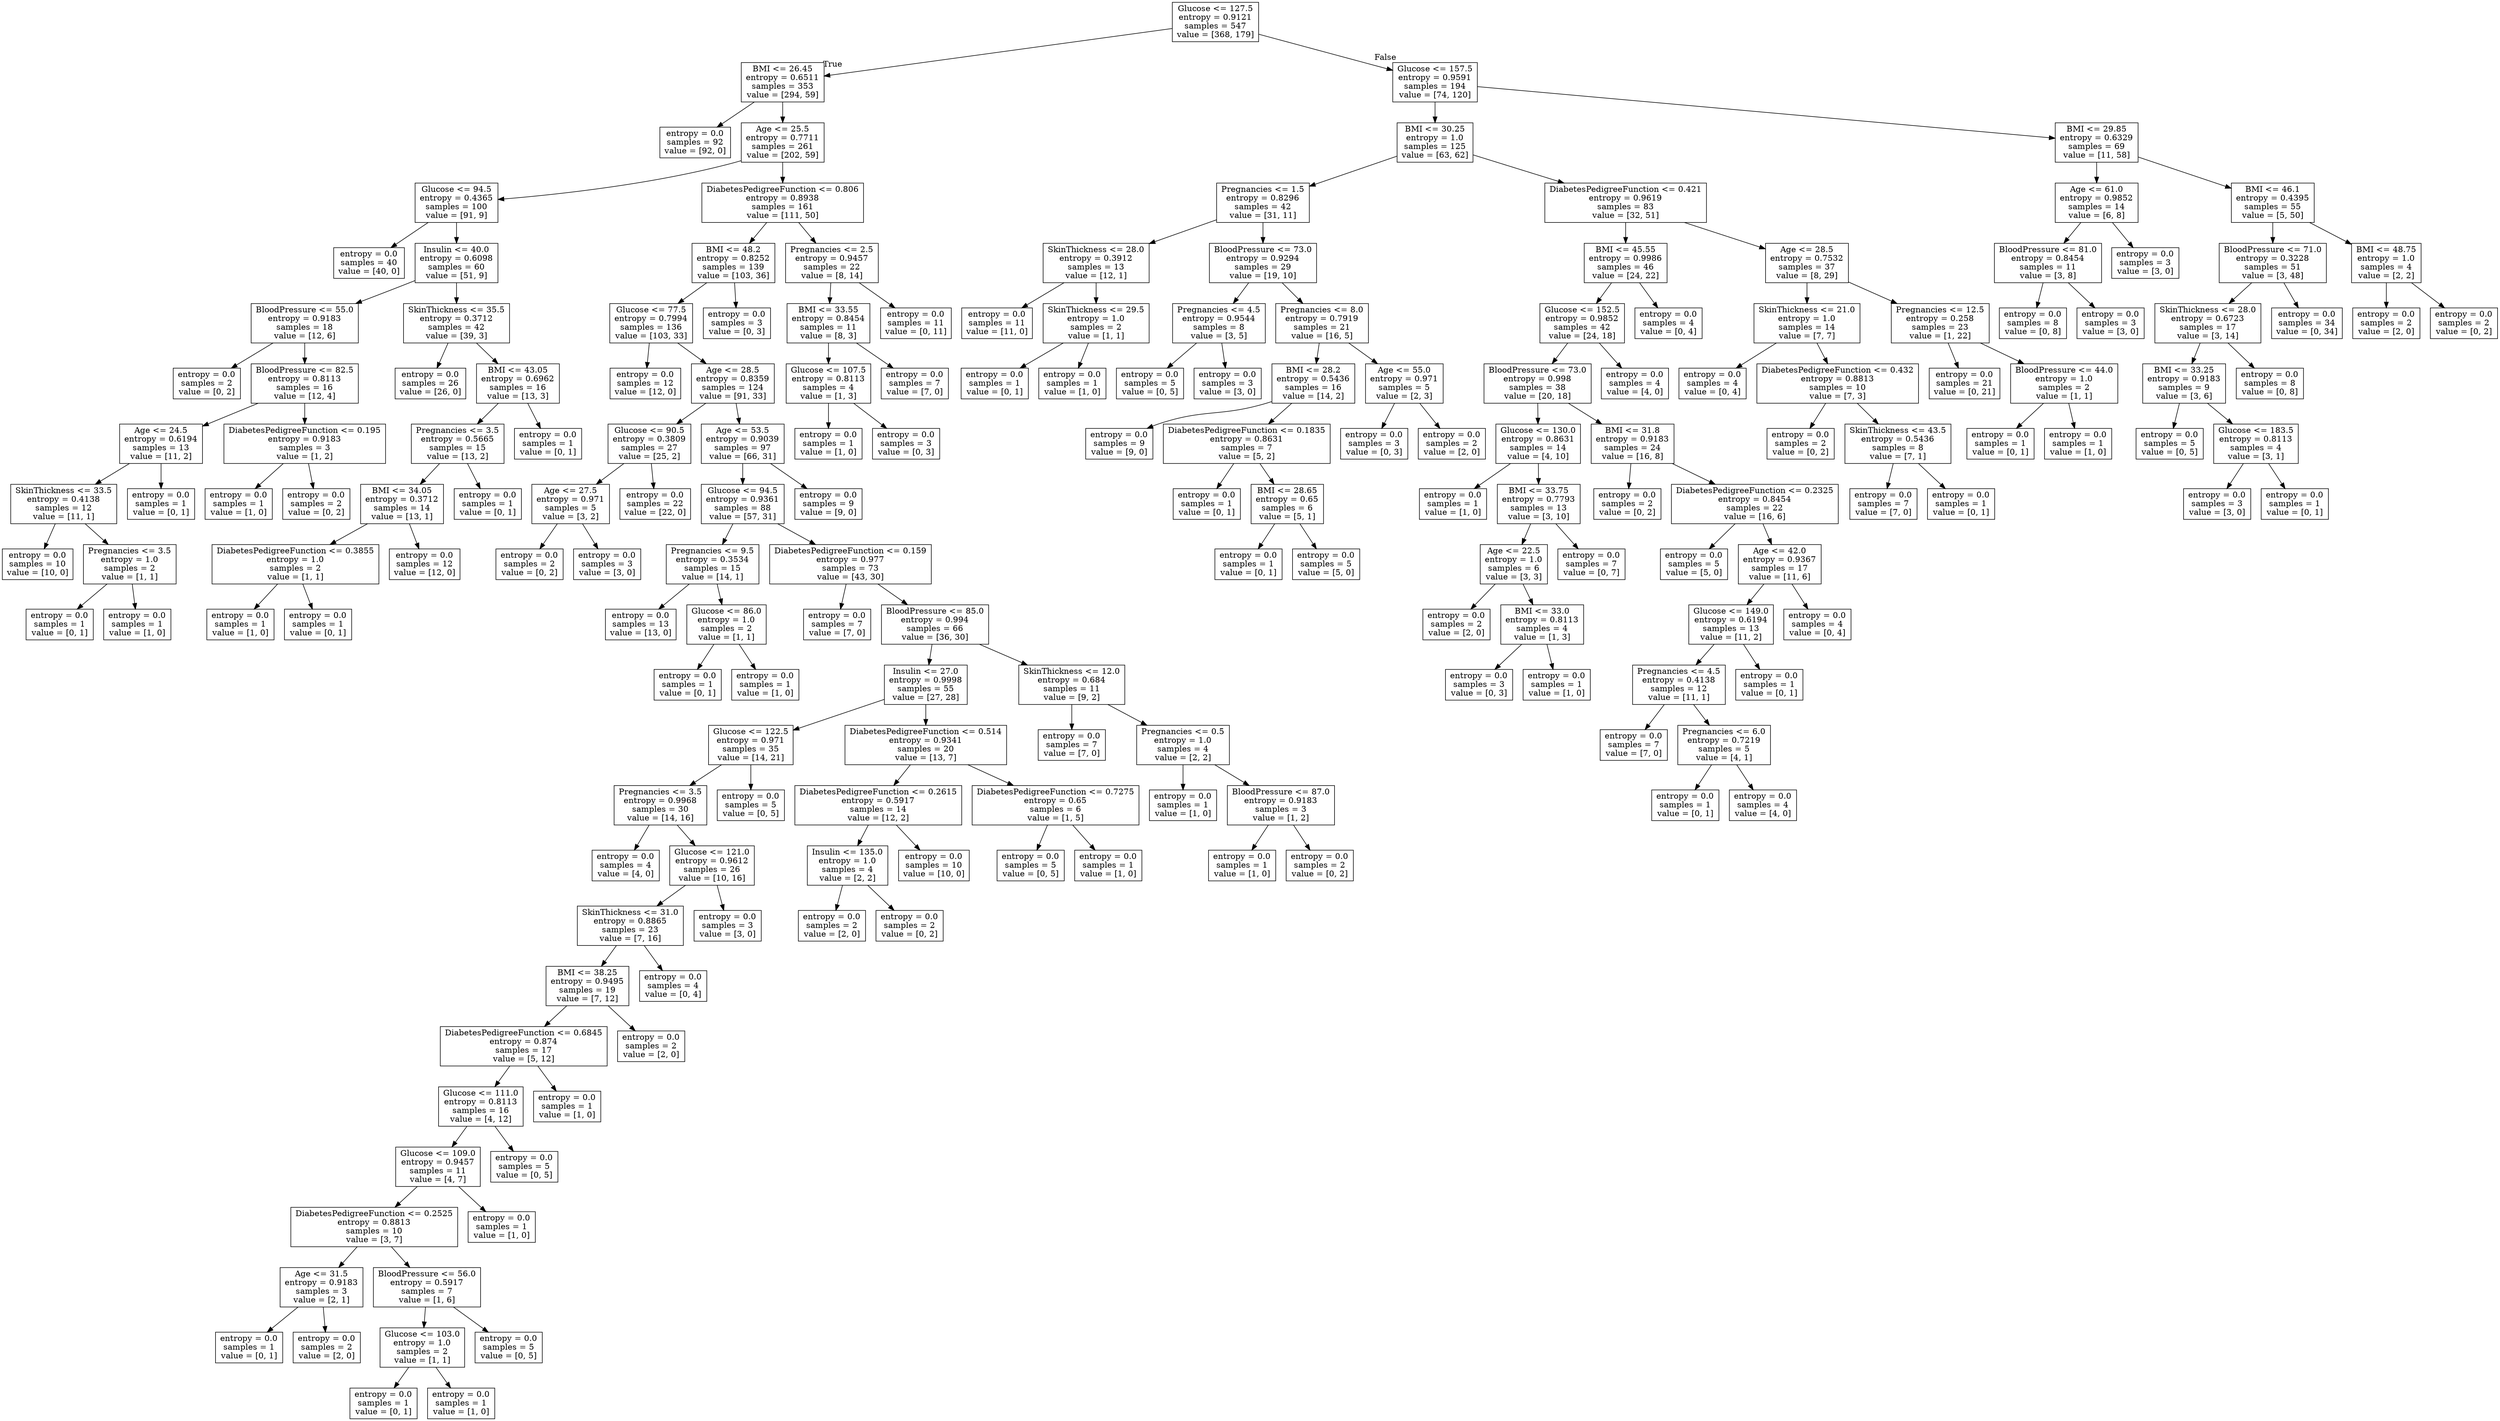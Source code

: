 digraph Tree {
node [shape=box] ;
0 [label="Glucose <= 127.5\nentropy = 0.9121\nsamples = 547\nvalue = [368, 179]"] ;
1 [label="BMI <= 26.45\nentropy = 0.6511\nsamples = 353\nvalue = [294, 59]"] ;
0 -> 1 [labeldistance=2.5, labelangle=45, headlabel="True"] ;
2 [label="entropy = 0.0\nsamples = 92\nvalue = [92, 0]"] ;
1 -> 2 ;
3 [label="Age <= 25.5\nentropy = 0.7711\nsamples = 261\nvalue = [202, 59]"] ;
1 -> 3 ;
4 [label="Glucose <= 94.5\nentropy = 0.4365\nsamples = 100\nvalue = [91, 9]"] ;
3 -> 4 ;
5 [label="entropy = 0.0\nsamples = 40\nvalue = [40, 0]"] ;
4 -> 5 ;
6 [label="Insulin <= 40.0\nentropy = 0.6098\nsamples = 60\nvalue = [51, 9]"] ;
4 -> 6 ;
7 [label="BloodPressure <= 55.0\nentropy = 0.9183\nsamples = 18\nvalue = [12, 6]"] ;
6 -> 7 ;
8 [label="entropy = 0.0\nsamples = 2\nvalue = [0, 2]"] ;
7 -> 8 ;
9 [label="BloodPressure <= 82.5\nentropy = 0.8113\nsamples = 16\nvalue = [12, 4]"] ;
7 -> 9 ;
10 [label="Age <= 24.5\nentropy = 0.6194\nsamples = 13\nvalue = [11, 2]"] ;
9 -> 10 ;
11 [label="SkinThickness <= 33.5\nentropy = 0.4138\nsamples = 12\nvalue = [11, 1]"] ;
10 -> 11 ;
12 [label="entropy = 0.0\nsamples = 10\nvalue = [10, 0]"] ;
11 -> 12 ;
13 [label="Pregnancies <= 3.5\nentropy = 1.0\nsamples = 2\nvalue = [1, 1]"] ;
11 -> 13 ;
14 [label="entropy = 0.0\nsamples = 1\nvalue = [0, 1]"] ;
13 -> 14 ;
15 [label="entropy = 0.0\nsamples = 1\nvalue = [1, 0]"] ;
13 -> 15 ;
16 [label="entropy = 0.0\nsamples = 1\nvalue = [0, 1]"] ;
10 -> 16 ;
17 [label="DiabetesPedigreeFunction <= 0.195\nentropy = 0.9183\nsamples = 3\nvalue = [1, 2]"] ;
9 -> 17 ;
18 [label="entropy = 0.0\nsamples = 1\nvalue = [1, 0]"] ;
17 -> 18 ;
19 [label="entropy = 0.0\nsamples = 2\nvalue = [0, 2]"] ;
17 -> 19 ;
20 [label="SkinThickness <= 35.5\nentropy = 0.3712\nsamples = 42\nvalue = [39, 3]"] ;
6 -> 20 ;
21 [label="entropy = 0.0\nsamples = 26\nvalue = [26, 0]"] ;
20 -> 21 ;
22 [label="BMI <= 43.05\nentropy = 0.6962\nsamples = 16\nvalue = [13, 3]"] ;
20 -> 22 ;
23 [label="Pregnancies <= 3.5\nentropy = 0.5665\nsamples = 15\nvalue = [13, 2]"] ;
22 -> 23 ;
24 [label="BMI <= 34.05\nentropy = 0.3712\nsamples = 14\nvalue = [13, 1]"] ;
23 -> 24 ;
25 [label="DiabetesPedigreeFunction <= 0.3855\nentropy = 1.0\nsamples = 2\nvalue = [1, 1]"] ;
24 -> 25 ;
26 [label="entropy = 0.0\nsamples = 1\nvalue = [1, 0]"] ;
25 -> 26 ;
27 [label="entropy = 0.0\nsamples = 1\nvalue = [0, 1]"] ;
25 -> 27 ;
28 [label="entropy = 0.0\nsamples = 12\nvalue = [12, 0]"] ;
24 -> 28 ;
29 [label="entropy = 0.0\nsamples = 1\nvalue = [0, 1]"] ;
23 -> 29 ;
30 [label="entropy = 0.0\nsamples = 1\nvalue = [0, 1]"] ;
22 -> 30 ;
31 [label="DiabetesPedigreeFunction <= 0.806\nentropy = 0.8938\nsamples = 161\nvalue = [111, 50]"] ;
3 -> 31 ;
32 [label="BMI <= 48.2\nentropy = 0.8252\nsamples = 139\nvalue = [103, 36]"] ;
31 -> 32 ;
33 [label="Glucose <= 77.5\nentropy = 0.7994\nsamples = 136\nvalue = [103, 33]"] ;
32 -> 33 ;
34 [label="entropy = 0.0\nsamples = 12\nvalue = [12, 0]"] ;
33 -> 34 ;
35 [label="Age <= 28.5\nentropy = 0.8359\nsamples = 124\nvalue = [91, 33]"] ;
33 -> 35 ;
36 [label="Glucose <= 90.5\nentropy = 0.3809\nsamples = 27\nvalue = [25, 2]"] ;
35 -> 36 ;
37 [label="Age <= 27.5\nentropy = 0.971\nsamples = 5\nvalue = [3, 2]"] ;
36 -> 37 ;
38 [label="entropy = 0.0\nsamples = 2\nvalue = [0, 2]"] ;
37 -> 38 ;
39 [label="entropy = 0.0\nsamples = 3\nvalue = [3, 0]"] ;
37 -> 39 ;
40 [label="entropy = 0.0\nsamples = 22\nvalue = [22, 0]"] ;
36 -> 40 ;
41 [label="Age <= 53.5\nentropy = 0.9039\nsamples = 97\nvalue = [66, 31]"] ;
35 -> 41 ;
42 [label="Glucose <= 94.5\nentropy = 0.9361\nsamples = 88\nvalue = [57, 31]"] ;
41 -> 42 ;
43 [label="Pregnancies <= 9.5\nentropy = 0.3534\nsamples = 15\nvalue = [14, 1]"] ;
42 -> 43 ;
44 [label="entropy = 0.0\nsamples = 13\nvalue = [13, 0]"] ;
43 -> 44 ;
45 [label="Glucose <= 86.0\nentropy = 1.0\nsamples = 2\nvalue = [1, 1]"] ;
43 -> 45 ;
46 [label="entropy = 0.0\nsamples = 1\nvalue = [0, 1]"] ;
45 -> 46 ;
47 [label="entropy = 0.0\nsamples = 1\nvalue = [1, 0]"] ;
45 -> 47 ;
48 [label="DiabetesPedigreeFunction <= 0.159\nentropy = 0.977\nsamples = 73\nvalue = [43, 30]"] ;
42 -> 48 ;
49 [label="entropy = 0.0\nsamples = 7\nvalue = [7, 0]"] ;
48 -> 49 ;
50 [label="BloodPressure <= 85.0\nentropy = 0.994\nsamples = 66\nvalue = [36, 30]"] ;
48 -> 50 ;
51 [label="Insulin <= 27.0\nentropy = 0.9998\nsamples = 55\nvalue = [27, 28]"] ;
50 -> 51 ;
52 [label="Glucose <= 122.5\nentropy = 0.971\nsamples = 35\nvalue = [14, 21]"] ;
51 -> 52 ;
53 [label="Pregnancies <= 3.5\nentropy = 0.9968\nsamples = 30\nvalue = [14, 16]"] ;
52 -> 53 ;
54 [label="entropy = 0.0\nsamples = 4\nvalue = [4, 0]"] ;
53 -> 54 ;
55 [label="Glucose <= 121.0\nentropy = 0.9612\nsamples = 26\nvalue = [10, 16]"] ;
53 -> 55 ;
56 [label="SkinThickness <= 31.0\nentropy = 0.8865\nsamples = 23\nvalue = [7, 16]"] ;
55 -> 56 ;
57 [label="BMI <= 38.25\nentropy = 0.9495\nsamples = 19\nvalue = [7, 12]"] ;
56 -> 57 ;
58 [label="DiabetesPedigreeFunction <= 0.6845\nentropy = 0.874\nsamples = 17\nvalue = [5, 12]"] ;
57 -> 58 ;
59 [label="Glucose <= 111.0\nentropy = 0.8113\nsamples = 16\nvalue = [4, 12]"] ;
58 -> 59 ;
60 [label="Glucose <= 109.0\nentropy = 0.9457\nsamples = 11\nvalue = [4, 7]"] ;
59 -> 60 ;
61 [label="DiabetesPedigreeFunction <= 0.2525\nentropy = 0.8813\nsamples = 10\nvalue = [3, 7]"] ;
60 -> 61 ;
62 [label="Age <= 31.5\nentropy = 0.9183\nsamples = 3\nvalue = [2, 1]"] ;
61 -> 62 ;
63 [label="entropy = 0.0\nsamples = 1\nvalue = [0, 1]"] ;
62 -> 63 ;
64 [label="entropy = 0.0\nsamples = 2\nvalue = [2, 0]"] ;
62 -> 64 ;
65 [label="BloodPressure <= 56.0\nentropy = 0.5917\nsamples = 7\nvalue = [1, 6]"] ;
61 -> 65 ;
66 [label="Glucose <= 103.0\nentropy = 1.0\nsamples = 2\nvalue = [1, 1]"] ;
65 -> 66 ;
67 [label="entropy = 0.0\nsamples = 1\nvalue = [0, 1]"] ;
66 -> 67 ;
68 [label="entropy = 0.0\nsamples = 1\nvalue = [1, 0]"] ;
66 -> 68 ;
69 [label="entropy = 0.0\nsamples = 5\nvalue = [0, 5]"] ;
65 -> 69 ;
70 [label="entropy = 0.0\nsamples = 1\nvalue = [1, 0]"] ;
60 -> 70 ;
71 [label="entropy = 0.0\nsamples = 5\nvalue = [0, 5]"] ;
59 -> 71 ;
72 [label="entropy = 0.0\nsamples = 1\nvalue = [1, 0]"] ;
58 -> 72 ;
73 [label="entropy = 0.0\nsamples = 2\nvalue = [2, 0]"] ;
57 -> 73 ;
74 [label="entropy = 0.0\nsamples = 4\nvalue = [0, 4]"] ;
56 -> 74 ;
75 [label="entropy = 0.0\nsamples = 3\nvalue = [3, 0]"] ;
55 -> 75 ;
76 [label="entropy = 0.0\nsamples = 5\nvalue = [0, 5]"] ;
52 -> 76 ;
77 [label="DiabetesPedigreeFunction <= 0.514\nentropy = 0.9341\nsamples = 20\nvalue = [13, 7]"] ;
51 -> 77 ;
78 [label="DiabetesPedigreeFunction <= 0.2615\nentropy = 0.5917\nsamples = 14\nvalue = [12, 2]"] ;
77 -> 78 ;
79 [label="Insulin <= 135.0\nentropy = 1.0\nsamples = 4\nvalue = [2, 2]"] ;
78 -> 79 ;
80 [label="entropy = 0.0\nsamples = 2\nvalue = [2, 0]"] ;
79 -> 80 ;
81 [label="entropy = 0.0\nsamples = 2\nvalue = [0, 2]"] ;
79 -> 81 ;
82 [label="entropy = 0.0\nsamples = 10\nvalue = [10, 0]"] ;
78 -> 82 ;
83 [label="DiabetesPedigreeFunction <= 0.7275\nentropy = 0.65\nsamples = 6\nvalue = [1, 5]"] ;
77 -> 83 ;
84 [label="entropy = 0.0\nsamples = 5\nvalue = [0, 5]"] ;
83 -> 84 ;
85 [label="entropy = 0.0\nsamples = 1\nvalue = [1, 0]"] ;
83 -> 85 ;
86 [label="SkinThickness <= 12.0\nentropy = 0.684\nsamples = 11\nvalue = [9, 2]"] ;
50 -> 86 ;
87 [label="entropy = 0.0\nsamples = 7\nvalue = [7, 0]"] ;
86 -> 87 ;
88 [label="Pregnancies <= 0.5\nentropy = 1.0\nsamples = 4\nvalue = [2, 2]"] ;
86 -> 88 ;
89 [label="entropy = 0.0\nsamples = 1\nvalue = [1, 0]"] ;
88 -> 89 ;
90 [label="BloodPressure <= 87.0\nentropy = 0.9183\nsamples = 3\nvalue = [1, 2]"] ;
88 -> 90 ;
91 [label="entropy = 0.0\nsamples = 1\nvalue = [1, 0]"] ;
90 -> 91 ;
92 [label="entropy = 0.0\nsamples = 2\nvalue = [0, 2]"] ;
90 -> 92 ;
93 [label="entropy = 0.0\nsamples = 9\nvalue = [9, 0]"] ;
41 -> 93 ;
94 [label="entropy = 0.0\nsamples = 3\nvalue = [0, 3]"] ;
32 -> 94 ;
95 [label="Pregnancies <= 2.5\nentropy = 0.9457\nsamples = 22\nvalue = [8, 14]"] ;
31 -> 95 ;
96 [label="BMI <= 33.55\nentropy = 0.8454\nsamples = 11\nvalue = [8, 3]"] ;
95 -> 96 ;
97 [label="Glucose <= 107.5\nentropy = 0.8113\nsamples = 4\nvalue = [1, 3]"] ;
96 -> 97 ;
98 [label="entropy = 0.0\nsamples = 1\nvalue = [1, 0]"] ;
97 -> 98 ;
99 [label="entropy = 0.0\nsamples = 3\nvalue = [0, 3]"] ;
97 -> 99 ;
100 [label="entropy = 0.0\nsamples = 7\nvalue = [7, 0]"] ;
96 -> 100 ;
101 [label="entropy = 0.0\nsamples = 11\nvalue = [0, 11]"] ;
95 -> 101 ;
102 [label="Glucose <= 157.5\nentropy = 0.9591\nsamples = 194\nvalue = [74, 120]"] ;
0 -> 102 [labeldistance=2.5, labelangle=-45, headlabel="False"] ;
103 [label="BMI <= 30.25\nentropy = 1.0\nsamples = 125\nvalue = [63, 62]"] ;
102 -> 103 ;
104 [label="Pregnancies <= 1.5\nentropy = 0.8296\nsamples = 42\nvalue = [31, 11]"] ;
103 -> 104 ;
105 [label="SkinThickness <= 28.0\nentropy = 0.3912\nsamples = 13\nvalue = [12, 1]"] ;
104 -> 105 ;
106 [label="entropy = 0.0\nsamples = 11\nvalue = [11, 0]"] ;
105 -> 106 ;
107 [label="SkinThickness <= 29.5\nentropy = 1.0\nsamples = 2\nvalue = [1, 1]"] ;
105 -> 107 ;
108 [label="entropy = 0.0\nsamples = 1\nvalue = [0, 1]"] ;
107 -> 108 ;
109 [label="entropy = 0.0\nsamples = 1\nvalue = [1, 0]"] ;
107 -> 109 ;
110 [label="BloodPressure <= 73.0\nentropy = 0.9294\nsamples = 29\nvalue = [19, 10]"] ;
104 -> 110 ;
111 [label="Pregnancies <= 4.5\nentropy = 0.9544\nsamples = 8\nvalue = [3, 5]"] ;
110 -> 111 ;
112 [label="entropy = 0.0\nsamples = 5\nvalue = [0, 5]"] ;
111 -> 112 ;
113 [label="entropy = 0.0\nsamples = 3\nvalue = [3, 0]"] ;
111 -> 113 ;
114 [label="Pregnancies <= 8.0\nentropy = 0.7919\nsamples = 21\nvalue = [16, 5]"] ;
110 -> 114 ;
115 [label="BMI <= 28.2\nentropy = 0.5436\nsamples = 16\nvalue = [14, 2]"] ;
114 -> 115 ;
116 [label="entropy = 0.0\nsamples = 9\nvalue = [9, 0]"] ;
115 -> 116 ;
117 [label="DiabetesPedigreeFunction <= 0.1835\nentropy = 0.8631\nsamples = 7\nvalue = [5, 2]"] ;
115 -> 117 ;
118 [label="entropy = 0.0\nsamples = 1\nvalue = [0, 1]"] ;
117 -> 118 ;
119 [label="BMI <= 28.65\nentropy = 0.65\nsamples = 6\nvalue = [5, 1]"] ;
117 -> 119 ;
120 [label="entropy = 0.0\nsamples = 1\nvalue = [0, 1]"] ;
119 -> 120 ;
121 [label="entropy = 0.0\nsamples = 5\nvalue = [5, 0]"] ;
119 -> 121 ;
122 [label="Age <= 55.0\nentropy = 0.971\nsamples = 5\nvalue = [2, 3]"] ;
114 -> 122 ;
123 [label="entropy = 0.0\nsamples = 3\nvalue = [0, 3]"] ;
122 -> 123 ;
124 [label="entropy = 0.0\nsamples = 2\nvalue = [2, 0]"] ;
122 -> 124 ;
125 [label="DiabetesPedigreeFunction <= 0.421\nentropy = 0.9619\nsamples = 83\nvalue = [32, 51]"] ;
103 -> 125 ;
126 [label="BMI <= 45.55\nentropy = 0.9986\nsamples = 46\nvalue = [24, 22]"] ;
125 -> 126 ;
127 [label="Glucose <= 152.5\nentropy = 0.9852\nsamples = 42\nvalue = [24, 18]"] ;
126 -> 127 ;
128 [label="BloodPressure <= 73.0\nentropy = 0.998\nsamples = 38\nvalue = [20, 18]"] ;
127 -> 128 ;
129 [label="Glucose <= 130.0\nentropy = 0.8631\nsamples = 14\nvalue = [4, 10]"] ;
128 -> 129 ;
130 [label="entropy = 0.0\nsamples = 1\nvalue = [1, 0]"] ;
129 -> 130 ;
131 [label="BMI <= 33.75\nentropy = 0.7793\nsamples = 13\nvalue = [3, 10]"] ;
129 -> 131 ;
132 [label="Age <= 22.5\nentropy = 1.0\nsamples = 6\nvalue = [3, 3]"] ;
131 -> 132 ;
133 [label="entropy = 0.0\nsamples = 2\nvalue = [2, 0]"] ;
132 -> 133 ;
134 [label="BMI <= 33.0\nentropy = 0.8113\nsamples = 4\nvalue = [1, 3]"] ;
132 -> 134 ;
135 [label="entropy = 0.0\nsamples = 3\nvalue = [0, 3]"] ;
134 -> 135 ;
136 [label="entropy = 0.0\nsamples = 1\nvalue = [1, 0]"] ;
134 -> 136 ;
137 [label="entropy = 0.0\nsamples = 7\nvalue = [0, 7]"] ;
131 -> 137 ;
138 [label="BMI <= 31.8\nentropy = 0.9183\nsamples = 24\nvalue = [16, 8]"] ;
128 -> 138 ;
139 [label="entropy = 0.0\nsamples = 2\nvalue = [0, 2]"] ;
138 -> 139 ;
140 [label="DiabetesPedigreeFunction <= 0.2325\nentropy = 0.8454\nsamples = 22\nvalue = [16, 6]"] ;
138 -> 140 ;
141 [label="entropy = 0.0\nsamples = 5\nvalue = [5, 0]"] ;
140 -> 141 ;
142 [label="Age <= 42.0\nentropy = 0.9367\nsamples = 17\nvalue = [11, 6]"] ;
140 -> 142 ;
143 [label="Glucose <= 149.0\nentropy = 0.6194\nsamples = 13\nvalue = [11, 2]"] ;
142 -> 143 ;
144 [label="Pregnancies <= 4.5\nentropy = 0.4138\nsamples = 12\nvalue = [11, 1]"] ;
143 -> 144 ;
145 [label="entropy = 0.0\nsamples = 7\nvalue = [7, 0]"] ;
144 -> 145 ;
146 [label="Pregnancies <= 6.0\nentropy = 0.7219\nsamples = 5\nvalue = [4, 1]"] ;
144 -> 146 ;
147 [label="entropy = 0.0\nsamples = 1\nvalue = [0, 1]"] ;
146 -> 147 ;
148 [label="entropy = 0.0\nsamples = 4\nvalue = [4, 0]"] ;
146 -> 148 ;
149 [label="entropy = 0.0\nsamples = 1\nvalue = [0, 1]"] ;
143 -> 149 ;
150 [label="entropy = 0.0\nsamples = 4\nvalue = [0, 4]"] ;
142 -> 150 ;
151 [label="entropy = 0.0\nsamples = 4\nvalue = [4, 0]"] ;
127 -> 151 ;
152 [label="entropy = 0.0\nsamples = 4\nvalue = [0, 4]"] ;
126 -> 152 ;
153 [label="Age <= 28.5\nentropy = 0.7532\nsamples = 37\nvalue = [8, 29]"] ;
125 -> 153 ;
154 [label="SkinThickness <= 21.0\nentropy = 1.0\nsamples = 14\nvalue = [7, 7]"] ;
153 -> 154 ;
155 [label="entropy = 0.0\nsamples = 4\nvalue = [0, 4]"] ;
154 -> 155 ;
156 [label="DiabetesPedigreeFunction <= 0.432\nentropy = 0.8813\nsamples = 10\nvalue = [7, 3]"] ;
154 -> 156 ;
157 [label="entropy = 0.0\nsamples = 2\nvalue = [0, 2]"] ;
156 -> 157 ;
158 [label="SkinThickness <= 43.5\nentropy = 0.5436\nsamples = 8\nvalue = [7, 1]"] ;
156 -> 158 ;
159 [label="entropy = 0.0\nsamples = 7\nvalue = [7, 0]"] ;
158 -> 159 ;
160 [label="entropy = 0.0\nsamples = 1\nvalue = [0, 1]"] ;
158 -> 160 ;
161 [label="Pregnancies <= 12.5\nentropy = 0.258\nsamples = 23\nvalue = [1, 22]"] ;
153 -> 161 ;
162 [label="entropy = 0.0\nsamples = 21\nvalue = [0, 21]"] ;
161 -> 162 ;
163 [label="BloodPressure <= 44.0\nentropy = 1.0\nsamples = 2\nvalue = [1, 1]"] ;
161 -> 163 ;
164 [label="entropy = 0.0\nsamples = 1\nvalue = [0, 1]"] ;
163 -> 164 ;
165 [label="entropy = 0.0\nsamples = 1\nvalue = [1, 0]"] ;
163 -> 165 ;
166 [label="BMI <= 29.85\nentropy = 0.6329\nsamples = 69\nvalue = [11, 58]"] ;
102 -> 166 ;
167 [label="Age <= 61.0\nentropy = 0.9852\nsamples = 14\nvalue = [6, 8]"] ;
166 -> 167 ;
168 [label="BloodPressure <= 81.0\nentropy = 0.8454\nsamples = 11\nvalue = [3, 8]"] ;
167 -> 168 ;
169 [label="entropy = 0.0\nsamples = 8\nvalue = [0, 8]"] ;
168 -> 169 ;
170 [label="entropy = 0.0\nsamples = 3\nvalue = [3, 0]"] ;
168 -> 170 ;
171 [label="entropy = 0.0\nsamples = 3\nvalue = [3, 0]"] ;
167 -> 171 ;
172 [label="BMI <= 46.1\nentropy = 0.4395\nsamples = 55\nvalue = [5, 50]"] ;
166 -> 172 ;
173 [label="BloodPressure <= 71.0\nentropy = 0.3228\nsamples = 51\nvalue = [3, 48]"] ;
172 -> 173 ;
174 [label="SkinThickness <= 28.0\nentropy = 0.6723\nsamples = 17\nvalue = [3, 14]"] ;
173 -> 174 ;
175 [label="BMI <= 33.25\nentropy = 0.9183\nsamples = 9\nvalue = [3, 6]"] ;
174 -> 175 ;
176 [label="entropy = 0.0\nsamples = 5\nvalue = [0, 5]"] ;
175 -> 176 ;
177 [label="Glucose <= 183.5\nentropy = 0.8113\nsamples = 4\nvalue = [3, 1]"] ;
175 -> 177 ;
178 [label="entropy = 0.0\nsamples = 3\nvalue = [3, 0]"] ;
177 -> 178 ;
179 [label="entropy = 0.0\nsamples = 1\nvalue = [0, 1]"] ;
177 -> 179 ;
180 [label="entropy = 0.0\nsamples = 8\nvalue = [0, 8]"] ;
174 -> 180 ;
181 [label="entropy = 0.0\nsamples = 34\nvalue = [0, 34]"] ;
173 -> 181 ;
182 [label="BMI <= 48.75\nentropy = 1.0\nsamples = 4\nvalue = [2, 2]"] ;
172 -> 182 ;
183 [label="entropy = 0.0\nsamples = 2\nvalue = [2, 0]"] ;
182 -> 183 ;
184 [label="entropy = 0.0\nsamples = 2\nvalue = [0, 2]"] ;
182 -> 184 ;
}